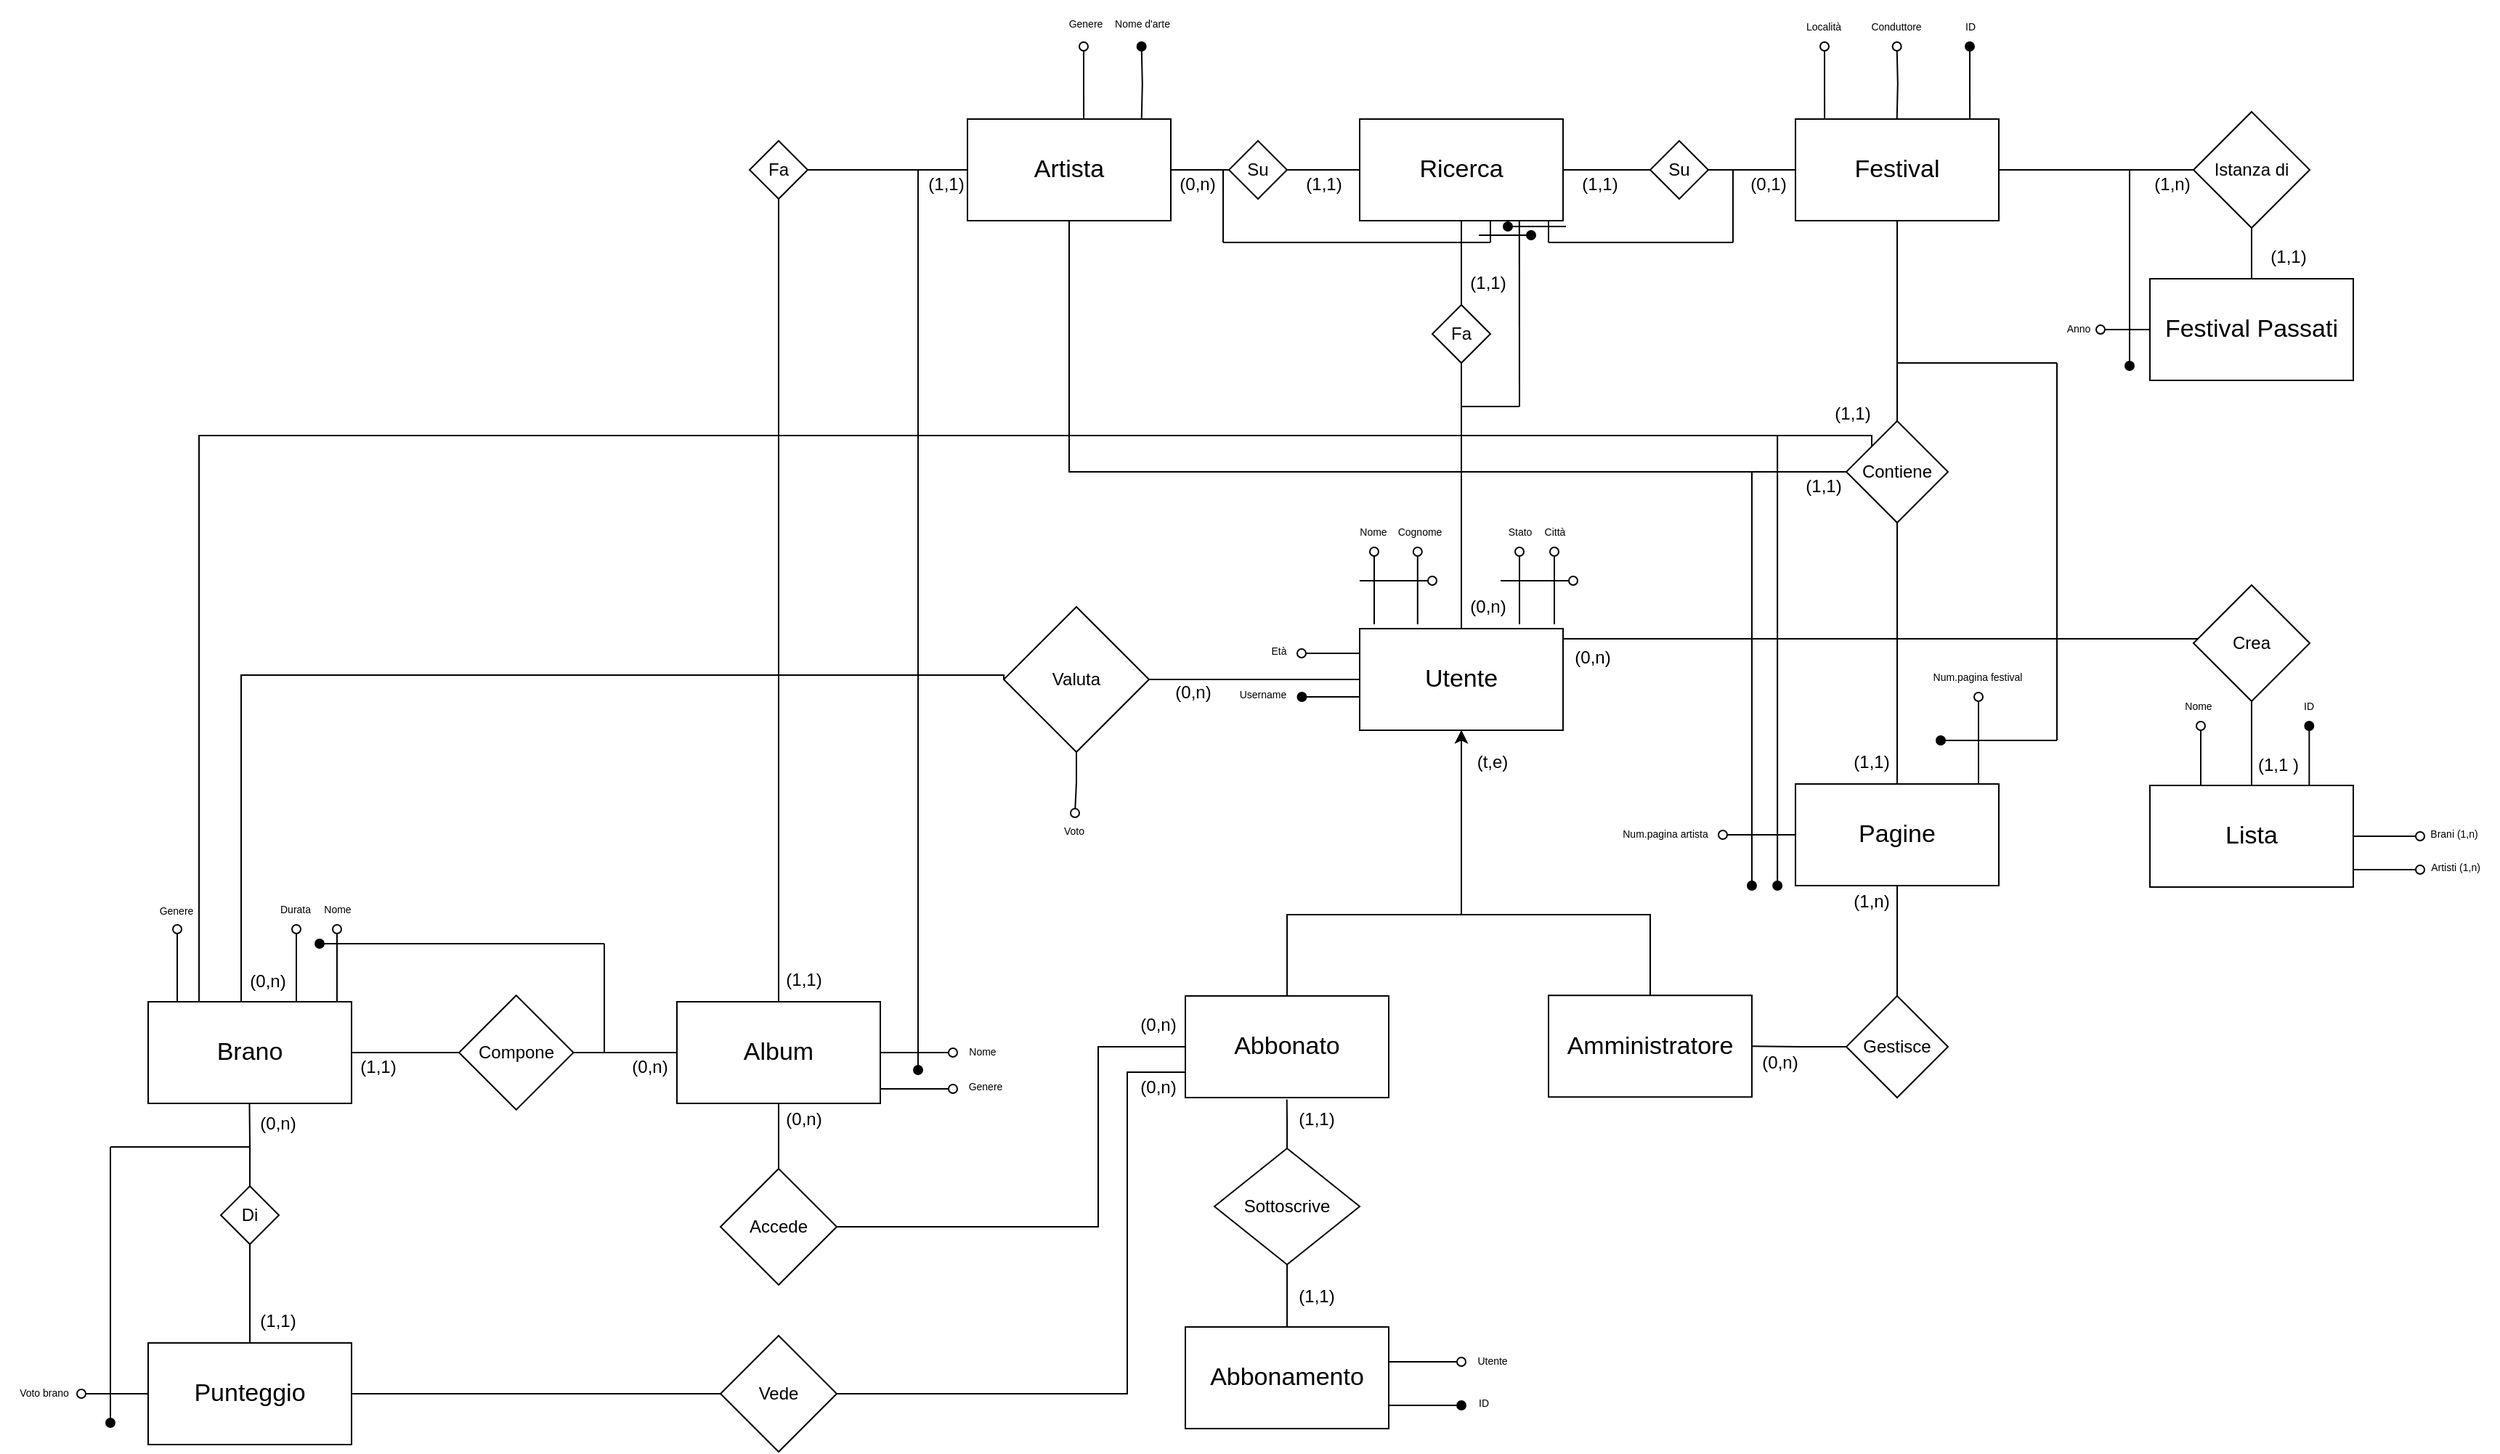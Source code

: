 <mxfile version="24.3.1" type="device">
  <diagram name="Page-0" id="Page-0">
    <mxGraphModel dx="7285" dy="1375" grid="1" gridSize="10" guides="1" tooltips="1" connect="1" arrows="1" fold="1" page="1" pageScale="1" pageWidth="2339" pageHeight="3300" math="0" shadow="0">
      <root>
        <mxCell id="0" />
        <mxCell id="1" parent="0" />
        <mxCell id="Y4brpUqyJMxe7sHr3JE1-9" style="edgeStyle=orthogonalEdgeStyle;rounded=0;orthogonalLoop=1;jettySize=auto;html=1;endArrow=oval;endFill=0;" parent="1" edge="1">
          <mxGeometry relative="1" as="geometry">
            <mxPoint x="-3370" y="1698" as="targetPoint" />
            <mxPoint x="-3420" y="1698.023" as="sourcePoint" />
          </mxGeometry>
        </mxCell>
        <mxCell id="Y4brpUqyJMxe7sHr3JE1-7" value="&lt;font style=&quot;font-size: 17px;&quot;&gt;Abbonamento&lt;/font&gt;" style="rounded=0;whiteSpace=wrap;html=1;" parent="1" vertex="1">
          <mxGeometry x="-3560" y="1674" width="140" height="70" as="geometry" />
        </mxCell>
        <mxCell id="Y4brpUqyJMxe7sHr3JE1-10" value="&lt;font style=&quot;font-size: 7px;&quot;&gt;Utente&lt;/font&gt;" style="text;html=1;align=center;verticalAlign=middle;resizable=0;points=[];autosize=1;strokeColor=none;fillColor=none;" parent="1" vertex="1">
          <mxGeometry x="-3369" y="1681" width="40" height="30" as="geometry" />
        </mxCell>
        <mxCell id="Y4brpUqyJMxe7sHr3JE1-11" style="edgeStyle=orthogonalEdgeStyle;rounded=0;orthogonalLoop=1;jettySize=auto;html=1;endArrow=oval;endFill=1;" parent="1" edge="1">
          <mxGeometry relative="1" as="geometry">
            <mxPoint x="-3370" y="1728" as="targetPoint" />
            <mxPoint x="-3420" y="1728.023" as="sourcePoint" />
          </mxGeometry>
        </mxCell>
        <mxCell id="Y4brpUqyJMxe7sHr3JE1-12" value="&lt;font style=&quot;font-size: 7px;&quot;&gt;ID&lt;/font&gt;" style="text;html=1;align=center;verticalAlign=middle;resizable=0;points=[];autosize=1;strokeColor=none;fillColor=none;" parent="1" vertex="1">
          <mxGeometry x="-3370" y="1710" width="30" height="30" as="geometry" />
        </mxCell>
        <mxCell id="Y4brpUqyJMxe7sHr3JE1-15" style="edgeStyle=orthogonalEdgeStyle;rounded=0;orthogonalLoop=1;jettySize=auto;html=1;entryX=0.5;entryY=0;entryDx=0;entryDy=0;endArrow=none;endFill=0;" parent="1" source="Y4brpUqyJMxe7sHr3JE1-14" target="Y4brpUqyJMxe7sHr3JE1-7" edge="1">
          <mxGeometry relative="1" as="geometry" />
        </mxCell>
        <mxCell id="Y4brpUqyJMxe7sHr3JE1-14" value="Sottoscrive" style="rhombus;whiteSpace=wrap;html=1;" parent="1" vertex="1">
          <mxGeometry x="-3540" y="1551" width="100" height="80" as="geometry" />
        </mxCell>
        <mxCell id="Y4brpUqyJMxe7sHr3JE1-16" value="(1,1)" style="text;html=1;align=center;verticalAlign=middle;resizable=0;points=[];autosize=1;strokeColor=none;fillColor=none;" parent="1" vertex="1">
          <mxGeometry x="-3495" y="1638" width="50" height="30" as="geometry" />
        </mxCell>
        <mxCell id="Y4brpUqyJMxe7sHr3JE1-170" style="edgeStyle=orthogonalEdgeStyle;rounded=0;orthogonalLoop=1;jettySize=auto;html=1;entryX=0.5;entryY=1;entryDx=0;entryDy=0;" parent="1" source="Y4brpUqyJMxe7sHr3JE1-18" target="Y4brpUqyJMxe7sHr3JE1-28" edge="1">
          <mxGeometry relative="1" as="geometry">
            <Array as="points">
              <mxPoint x="-3490" y="1390" />
              <mxPoint x="-3370" y="1390" />
            </Array>
            <mxPoint x="-3370" y="1370" as="targetPoint" />
          </mxGeometry>
        </mxCell>
        <mxCell id="Y4brpUqyJMxe7sHr3JE1-18" value="&lt;font style=&quot;font-size: 17px;&quot;&gt;Abbonato&lt;/font&gt;" style="rounded=0;whiteSpace=wrap;html=1;" parent="1" vertex="1">
          <mxGeometry x="-3560" y="1446" width="140" height="70" as="geometry" />
        </mxCell>
        <mxCell id="Y4brpUqyJMxe7sHr3JE1-19" value="(1,1)" style="text;html=1;align=center;verticalAlign=middle;resizable=0;points=[];autosize=1;strokeColor=none;fillColor=none;" parent="1" vertex="1">
          <mxGeometry x="-3495" y="1516" width="50" height="30" as="geometry" />
        </mxCell>
        <mxCell id="Y4brpUqyJMxe7sHr3JE1-26" style="edgeStyle=orthogonalEdgeStyle;rounded=0;orthogonalLoop=1;jettySize=auto;html=1;entryX=0.5;entryY=1;entryDx=0;entryDy=0;" parent="1" source="Y4brpUqyJMxe7sHr3JE1-20" target="Y4brpUqyJMxe7sHr3JE1-28" edge="1">
          <mxGeometry relative="1" as="geometry">
            <mxPoint x="-3370" y="1370" as="targetPoint" />
            <Array as="points">
              <mxPoint x="-3240" y="1390" />
              <mxPoint x="-3370" y="1390" />
            </Array>
          </mxGeometry>
        </mxCell>
        <mxCell id="Y4brpUqyJMxe7sHr3JE1-20" value="&lt;font style=&quot;font-size: 17px;&quot;&gt;Amministratore&lt;/font&gt;" style="rounded=0;whiteSpace=wrap;html=1;" parent="1" vertex="1">
          <mxGeometry x="-3310" y="1445.62" width="140" height="70" as="geometry" />
        </mxCell>
        <mxCell id="Y4brpUqyJMxe7sHr3JE1-27" value="(t,e)" style="text;html=1;align=center;verticalAlign=middle;resizable=0;points=[];autosize=1;strokeColor=none;fillColor=none;" parent="1" vertex="1">
          <mxGeometry x="-3369" y="1270" width="40" height="30" as="geometry" />
        </mxCell>
        <mxCell id="Y4brpUqyJMxe7sHr3JE1-58" style="edgeStyle=orthogonalEdgeStyle;rounded=0;orthogonalLoop=1;jettySize=auto;html=1;endArrow=oval;endFill=0;" parent="1" edge="1">
          <mxGeometry relative="1" as="geometry">
            <mxPoint x="-3430" y="1140" as="targetPoint" />
            <mxPoint x="-3430" y="1190" as="sourcePoint" />
          </mxGeometry>
        </mxCell>
        <mxCell id="Y4brpUqyJMxe7sHr3JE1-28" value="&lt;font style=&quot;font-size: 17px;&quot;&gt;Utente&lt;/font&gt;" style="rounded=0;whiteSpace=wrap;html=1;" parent="1" vertex="1">
          <mxGeometry x="-3440" y="1193" width="140" height="70" as="geometry" />
        </mxCell>
        <mxCell id="Y4brpUqyJMxe7sHr3JE1-31" style="edgeStyle=orthogonalEdgeStyle;rounded=0;orthogonalLoop=1;jettySize=auto;html=1;entryX=0.097;entryY=0.04;entryDx=0;entryDy=0;entryPerimeter=0;endArrow=none;endFill=0;" parent="1" source="Y4brpUqyJMxe7sHr3JE1-14" target="Y4brpUqyJMxe7sHr3JE1-19" edge="1">
          <mxGeometry relative="1" as="geometry" />
        </mxCell>
        <mxCell id="Y4brpUqyJMxe7sHr3JE1-171" style="edgeStyle=orthogonalEdgeStyle;rounded=0;orthogonalLoop=1;jettySize=auto;html=1;entryX=0;entryY=0.5;entryDx=0;entryDy=0;endArrow=none;endFill=0;" parent="1" source="Y4brpUqyJMxe7sHr3JE1-33" target="Y4brpUqyJMxe7sHr3JE1-18" edge="1">
          <mxGeometry relative="1" as="geometry">
            <Array as="points">
              <mxPoint x="-3620" y="1605" />
              <mxPoint x="-3620" y="1481" />
            </Array>
          </mxGeometry>
        </mxCell>
        <mxCell id="Y4brpUqyJMxe7sHr3JE1-33" value="Accede" style="rhombus;whiteSpace=wrap;html=1;" parent="1" vertex="1">
          <mxGeometry x="-3880" y="1565" width="80" height="80" as="geometry" />
        </mxCell>
        <mxCell id="Y4brpUqyJMxe7sHr3JE1-162" style="edgeStyle=orthogonalEdgeStyle;rounded=0;orthogonalLoop=1;jettySize=auto;html=1;entryX=1;entryY=0.5;entryDx=0;entryDy=0;endArrow=none;endFill=0;" parent="1" source="Y4brpUqyJMxe7sHr3JE1-34" target="Y4brpUqyJMxe7sHr3JE1-161" edge="1">
          <mxGeometry relative="1" as="geometry" />
        </mxCell>
        <mxCell id="Y4brpUqyJMxe7sHr3JE1-172" style="edgeStyle=orthogonalEdgeStyle;rounded=0;orthogonalLoop=1;jettySize=auto;html=1;entryX=0;entryY=0.75;entryDx=0;entryDy=0;endArrow=none;endFill=0;" parent="1" source="Y4brpUqyJMxe7sHr3JE1-34" target="Y4brpUqyJMxe7sHr3JE1-18" edge="1">
          <mxGeometry relative="1" as="geometry">
            <Array as="points">
              <mxPoint x="-3600" y="1720" />
              <mxPoint x="-3600" y="1499" />
            </Array>
          </mxGeometry>
        </mxCell>
        <mxCell id="Y4brpUqyJMxe7sHr3JE1-34" value="Vede" style="rhombus;whiteSpace=wrap;html=1;" parent="1" vertex="1">
          <mxGeometry x="-3880" y="1680" width="80" height="80" as="geometry" />
        </mxCell>
        <mxCell id="Y4brpUqyJMxe7sHr3JE1-40" style="edgeStyle=orthogonalEdgeStyle;rounded=0;orthogonalLoop=1;jettySize=auto;html=1;entryX=0.5;entryY=0;entryDx=0;entryDy=0;endArrow=none;endFill=0;" parent="1" source="Y4brpUqyJMxe7sHr3JE1-39" target="Y4brpUqyJMxe7sHr3JE1-33" edge="1">
          <mxGeometry relative="1" as="geometry" />
        </mxCell>
        <mxCell id="Y4brpUqyJMxe7sHr3JE1-105" style="edgeStyle=orthogonalEdgeStyle;rounded=0;orthogonalLoop=1;jettySize=auto;html=1;entryX=0.5;entryY=1;entryDx=0;entryDy=0;endArrow=none;endFill=0;" parent="1" source="Y4brpUqyJMxe7sHr3JE1-39" target="Y4brpUqyJMxe7sHr3JE1-103" edge="1">
          <mxGeometry relative="1" as="geometry">
            <mxPoint x="-3840" y="1050" as="targetPoint" />
          </mxGeometry>
        </mxCell>
        <mxCell id="Y4brpUqyJMxe7sHr3JE1-107" style="edgeStyle=orthogonalEdgeStyle;rounded=0;orthogonalLoop=1;jettySize=auto;html=1;endArrow=oval;endFill=0;" parent="1" source="Y4brpUqyJMxe7sHr3JE1-39" edge="1">
          <mxGeometry relative="1" as="geometry">
            <mxPoint x="-3720" y="1485" as="targetPoint" />
          </mxGeometry>
        </mxCell>
        <mxCell id="Y4brpUqyJMxe7sHr3JE1-39" value="&lt;font style=&quot;font-size: 17px;&quot;&gt;Album&lt;/font&gt;" style="rounded=0;whiteSpace=wrap;html=1;" parent="1" vertex="1">
          <mxGeometry x="-3910" y="1450" width="140" height="70" as="geometry" />
        </mxCell>
        <mxCell id="Y4brpUqyJMxe7sHr3JE1-41" value="(0,n)" style="text;html=1;align=center;verticalAlign=middle;resizable=0;points=[];autosize=1;strokeColor=none;fillColor=none;" parent="1" vertex="1">
          <mxGeometry x="-3848" y="1516" width="50" height="30" as="geometry" />
        </mxCell>
        <mxCell id="Y4brpUqyJMxe7sHr3JE1-46" style="edgeStyle=orthogonalEdgeStyle;rounded=0;orthogonalLoop=1;jettySize=auto;html=1;endArrow=none;endFill=0;" parent="1" source="Y4brpUqyJMxe7sHr3JE1-42" target="Y4brpUqyJMxe7sHr3JE1-45" edge="1">
          <mxGeometry relative="1" as="geometry" />
        </mxCell>
        <mxCell id="Y4brpUqyJMxe7sHr3JE1-50" style="edgeStyle=orthogonalEdgeStyle;rounded=0;orthogonalLoop=1;jettySize=auto;html=1;endArrow=oval;endFill=0;" parent="1" edge="1">
          <mxGeometry relative="1" as="geometry">
            <mxPoint x="-4254" y="1400" as="targetPoint" />
            <mxPoint x="-4254" y="1450" as="sourcePoint" />
          </mxGeometry>
        </mxCell>
        <mxCell id="Y4brpUqyJMxe7sHr3JE1-113" style="edgeStyle=orthogonalEdgeStyle;rounded=0;orthogonalLoop=1;jettySize=auto;html=1;entryX=0;entryY=0.5;entryDx=0;entryDy=0;endArrow=none;endFill=0;" parent="1" source="Y4brpUqyJMxe7sHr3JE1-42" target="Y4brpUqyJMxe7sHr3JE1-110" edge="1">
          <mxGeometry relative="1" as="geometry">
            <Array as="points">
              <mxPoint x="-4210" y="1225" />
            </Array>
          </mxGeometry>
        </mxCell>
        <mxCell id="Y4brpUqyJMxe7sHr3JE1-155" style="edgeStyle=orthogonalEdgeStyle;rounded=0;orthogonalLoop=1;jettySize=auto;html=1;exitX=0.25;exitY=0;exitDx=0;exitDy=0;entryX=0;entryY=0;entryDx=0;entryDy=0;endArrow=none;endFill=0;" parent="1" source="Y4brpUqyJMxe7sHr3JE1-42" target="Y4brpUqyJMxe7sHr3JE1-151" edge="1">
          <mxGeometry relative="1" as="geometry">
            <Array as="points">
              <mxPoint x="-4239" y="1060" />
              <mxPoint x="-3087" y="1060" />
            </Array>
          </mxGeometry>
        </mxCell>
        <mxCell id="Y4brpUqyJMxe7sHr3JE1-42" value="&lt;font style=&quot;font-size: 17px;&quot;&gt;Brano&lt;/font&gt;" style="rounded=0;whiteSpace=wrap;html=1;" parent="1" vertex="1">
          <mxGeometry x="-4274" y="1450" width="140" height="70" as="geometry" />
        </mxCell>
        <mxCell id="Y4brpUqyJMxe7sHr3JE1-106" style="edgeStyle=orthogonalEdgeStyle;rounded=0;orthogonalLoop=1;jettySize=auto;html=1;entryX=0;entryY=0.5;entryDx=0;entryDy=0;endArrow=none;endFill=0;" parent="1" source="Y4brpUqyJMxe7sHr3JE1-45" target="Y4brpUqyJMxe7sHr3JE1-39" edge="1">
          <mxGeometry relative="1" as="geometry" />
        </mxCell>
        <mxCell id="Y4brpUqyJMxe7sHr3JE1-45" value="Compone" style="rhombus;whiteSpace=wrap;html=1;" parent="1" vertex="1">
          <mxGeometry x="-4060" y="1445.62" width="78.75" height="78.75" as="geometry" />
        </mxCell>
        <mxCell id="Y4brpUqyJMxe7sHr3JE1-48" value="(0,n)" style="text;html=1;align=center;verticalAlign=middle;resizable=0;points=[];autosize=1;strokeColor=none;fillColor=none;" parent="1" vertex="1">
          <mxGeometry x="-3954" y="1480" width="50" height="30" as="geometry" />
        </mxCell>
        <mxCell id="Y4brpUqyJMxe7sHr3JE1-49" value="(1,1)" style="text;html=1;align=center;verticalAlign=middle;resizable=0;points=[];autosize=1;strokeColor=none;fillColor=none;" parent="1" vertex="1">
          <mxGeometry x="-4141" y="1480" width="50" height="30" as="geometry" />
        </mxCell>
        <mxCell id="Y4brpUqyJMxe7sHr3JE1-51" value="&lt;font style=&quot;font-size: 7px;&quot;&gt;Genere&lt;/font&gt;" style="text;html=1;align=center;verticalAlign=middle;resizable=0;points=[];autosize=1;strokeColor=none;fillColor=none;" parent="1" vertex="1">
          <mxGeometry x="-4280" y="1371" width="50" height="30" as="geometry" />
        </mxCell>
        <mxCell id="Y4brpUqyJMxe7sHr3JE1-52" style="edgeStyle=orthogonalEdgeStyle;rounded=0;orthogonalLoop=1;jettySize=auto;html=1;endArrow=oval;endFill=0;" parent="1" edge="1">
          <mxGeometry relative="1" as="geometry">
            <mxPoint x="-4144" y="1400" as="targetPoint" />
            <mxPoint x="-4144" y="1450" as="sourcePoint" />
          </mxGeometry>
        </mxCell>
        <mxCell id="Y4brpUqyJMxe7sHr3JE1-53" style="edgeStyle=orthogonalEdgeStyle;rounded=0;orthogonalLoop=1;jettySize=auto;html=1;endArrow=oval;endFill=0;" parent="1" edge="1">
          <mxGeometry relative="1" as="geometry">
            <mxPoint x="-4172" y="1400" as="targetPoint" />
            <mxPoint x="-4172" y="1450" as="sourcePoint" />
          </mxGeometry>
        </mxCell>
        <mxCell id="Y4brpUqyJMxe7sHr3JE1-54" value="&lt;font style=&quot;font-size: 7px;&quot;&gt;Durata&lt;/font&gt;" style="text;html=1;align=center;verticalAlign=middle;resizable=0;points=[];autosize=1;strokeColor=none;fillColor=none;" parent="1" vertex="1">
          <mxGeometry x="-4193" y="1370" width="40" height="30" as="geometry" />
        </mxCell>
        <mxCell id="Y4brpUqyJMxe7sHr3JE1-55" value="&lt;font style=&quot;font-size: 7px;&quot;&gt;Nome&lt;/font&gt;" style="text;html=1;align=center;verticalAlign=middle;resizable=0;points=[];autosize=1;strokeColor=none;fillColor=none;" parent="1" vertex="1">
          <mxGeometry x="-4164" y="1370" width="40" height="30" as="geometry" />
        </mxCell>
        <mxCell id="Y4brpUqyJMxe7sHr3JE1-73" style="edgeStyle=orthogonalEdgeStyle;rounded=0;orthogonalLoop=1;jettySize=auto;html=1;entryX=0.5;entryY=0;entryDx=0;entryDy=0;endArrow=none;endFill=0;" parent="1" source="Y4brpUqyJMxe7sHr3JE1-57" target="Y4brpUqyJMxe7sHr3JE1-28" edge="1">
          <mxGeometry relative="1" as="geometry" />
        </mxCell>
        <mxCell id="Y4brpUqyJMxe7sHr3JE1-57" value="Fa" style="rhombus;whiteSpace=wrap;html=1;" parent="1" vertex="1">
          <mxGeometry x="-3390" y="970" width="40" height="40" as="geometry" />
        </mxCell>
        <mxCell id="Y4brpUqyJMxe7sHr3JE1-59" value="&lt;font style=&quot;font-size: 7px;&quot;&gt;Nome&lt;/font&gt;" style="text;html=1;align=center;verticalAlign=middle;resizable=0;points=[];autosize=1;strokeColor=none;fillColor=none;" parent="1" vertex="1">
          <mxGeometry x="-3451" y="1110" width="40" height="30" as="geometry" />
        </mxCell>
        <mxCell id="Y4brpUqyJMxe7sHr3JE1-60" style="edgeStyle=orthogonalEdgeStyle;rounded=0;orthogonalLoop=1;jettySize=auto;html=1;endArrow=oval;endFill=0;" parent="1" edge="1">
          <mxGeometry relative="1" as="geometry">
            <mxPoint x="-3400.11" y="1140" as="targetPoint" />
            <mxPoint x="-3400.11" y="1190" as="sourcePoint" />
          </mxGeometry>
        </mxCell>
        <mxCell id="Y4brpUqyJMxe7sHr3JE1-61" value="&lt;font style=&quot;font-size: 7px;&quot;&gt;Cognome&lt;/font&gt;" style="text;html=1;align=center;verticalAlign=middle;resizable=0;points=[];autosize=1;strokeColor=none;fillColor=none;" parent="1" vertex="1">
          <mxGeometry x="-3424" y="1110" width="50" height="30" as="geometry" />
        </mxCell>
        <mxCell id="Y4brpUqyJMxe7sHr3JE1-62" style="edgeStyle=orthogonalEdgeStyle;rounded=0;orthogonalLoop=1;jettySize=auto;html=1;endArrow=oval;endFill=0;" parent="1" edge="1">
          <mxGeometry relative="1" as="geometry">
            <mxPoint x="-3390" y="1160" as="targetPoint" />
            <mxPoint x="-3440" y="1160" as="sourcePoint" />
          </mxGeometry>
        </mxCell>
        <mxCell id="Y4brpUqyJMxe7sHr3JE1-63" style="edgeStyle=orthogonalEdgeStyle;rounded=0;orthogonalLoop=1;jettySize=auto;html=1;endArrow=oval;endFill=0;" parent="1" edge="1">
          <mxGeometry relative="1" as="geometry">
            <mxPoint x="-3330" y="1140" as="targetPoint" />
            <mxPoint x="-3330" y="1190" as="sourcePoint" />
          </mxGeometry>
        </mxCell>
        <mxCell id="Y4brpUqyJMxe7sHr3JE1-64" value="&lt;font style=&quot;font-size: 7px;&quot;&gt;Stato&lt;/font&gt;" style="text;html=1;align=center;verticalAlign=middle;resizable=0;points=[];autosize=1;strokeColor=none;fillColor=none;" parent="1" vertex="1">
          <mxGeometry x="-3350" y="1110" width="40" height="30" as="geometry" />
        </mxCell>
        <mxCell id="Y4brpUqyJMxe7sHr3JE1-65" style="edgeStyle=orthogonalEdgeStyle;rounded=0;orthogonalLoop=1;jettySize=auto;html=1;endArrow=oval;endFill=0;" parent="1" edge="1">
          <mxGeometry relative="1" as="geometry">
            <mxPoint x="-3306" y="1140" as="targetPoint" />
            <mxPoint x="-3306" y="1190" as="sourcePoint" />
          </mxGeometry>
        </mxCell>
        <mxCell id="Y4brpUqyJMxe7sHr3JE1-66" value="&lt;font style=&quot;font-size: 7px;&quot;&gt;Città&lt;/font&gt;" style="text;html=1;align=center;verticalAlign=middle;resizable=0;points=[];autosize=1;strokeColor=none;fillColor=none;" parent="1" vertex="1">
          <mxGeometry x="-3326" y="1110" width="40" height="30" as="geometry" />
        </mxCell>
        <mxCell id="Y4brpUqyJMxe7sHr3JE1-67" style="edgeStyle=orthogonalEdgeStyle;rounded=0;orthogonalLoop=1;jettySize=auto;html=1;endArrow=oval;endFill=0;" parent="1" edge="1">
          <mxGeometry relative="1" as="geometry">
            <mxPoint x="-3480" y="1210" as="targetPoint" />
            <mxPoint x="-3440.23" y="1210" as="sourcePoint" />
          </mxGeometry>
        </mxCell>
        <mxCell id="Y4brpUqyJMxe7sHr3JE1-68" value="&lt;font style=&quot;font-size: 7px;&quot;&gt;Età&lt;/font&gt;" style="text;html=1;align=center;verticalAlign=middle;resizable=0;points=[];autosize=1;strokeColor=none;fillColor=none;" parent="1" vertex="1">
          <mxGeometry x="-3511" y="1192" width="30" height="30" as="geometry" />
        </mxCell>
        <mxCell id="Y4brpUqyJMxe7sHr3JE1-69" style="edgeStyle=orthogonalEdgeStyle;rounded=0;orthogonalLoop=1;jettySize=auto;html=1;endArrow=oval;endFill=0;" parent="1" edge="1">
          <mxGeometry relative="1" as="geometry">
            <mxPoint x="-3293" y="1160" as="targetPoint" />
            <mxPoint x="-3343" y="1160" as="sourcePoint" />
          </mxGeometry>
        </mxCell>
        <mxCell id="Y4brpUqyJMxe7sHr3JE1-70" style="edgeStyle=orthogonalEdgeStyle;rounded=0;orthogonalLoop=1;jettySize=auto;html=1;endArrow=oval;endFill=1;" parent="1" edge="1">
          <mxGeometry relative="1" as="geometry">
            <mxPoint x="-3479.77" y="1240" as="targetPoint" />
            <mxPoint x="-3440" y="1240" as="sourcePoint" />
          </mxGeometry>
        </mxCell>
        <mxCell id="Y4brpUqyJMxe7sHr3JE1-71" value="&lt;font style=&quot;font-size: 7px;&quot;&gt;Username&lt;/font&gt;" style="text;html=1;align=center;verticalAlign=middle;resizable=0;points=[];autosize=1;strokeColor=none;fillColor=none;" parent="1" vertex="1">
          <mxGeometry x="-3537" y="1222" width="60" height="30" as="geometry" />
        </mxCell>
        <mxCell id="Y4brpUqyJMxe7sHr3JE1-74" value="(0,n)" style="text;html=1;align=center;verticalAlign=middle;resizable=0;points=[];autosize=1;strokeColor=none;fillColor=none;" parent="1" vertex="1">
          <mxGeometry x="-3377" y="1163" width="50" height="30" as="geometry" />
        </mxCell>
        <mxCell id="Y4brpUqyJMxe7sHr3JE1-79" style="edgeStyle=orthogonalEdgeStyle;rounded=0;orthogonalLoop=1;jettySize=auto;html=1;endArrow=none;endFill=0;entryX=0.5;entryY=0;entryDx=0;entryDy=0;" parent="1" source="Y4brpUqyJMxe7sHr3JE1-76" target="Y4brpUqyJMxe7sHr3JE1-57" edge="1">
          <mxGeometry relative="1" as="geometry">
            <mxPoint x="-3370" y="942" as="targetPoint" />
          </mxGeometry>
        </mxCell>
        <mxCell id="Y4brpUqyJMxe7sHr3JE1-81" style="edgeStyle=orthogonalEdgeStyle;rounded=0;orthogonalLoop=1;jettySize=auto;html=1;entryX=1;entryY=0.5;entryDx=0;entryDy=0;endArrow=none;endFill=0;" parent="1" source="Y4brpUqyJMxe7sHr3JE1-76" target="Y4brpUqyJMxe7sHr3JE1-80" edge="1">
          <mxGeometry relative="1" as="geometry" />
        </mxCell>
        <mxCell id="Y4brpUqyJMxe7sHr3JE1-85" style="edgeStyle=orthogonalEdgeStyle;rounded=0;orthogonalLoop=1;jettySize=auto;html=1;entryX=0;entryY=0.5;entryDx=0;entryDy=0;endArrow=none;endFill=0;" parent="1" source="Y4brpUqyJMxe7sHr3JE1-76" target="Y4brpUqyJMxe7sHr3JE1-82" edge="1">
          <mxGeometry relative="1" as="geometry" />
        </mxCell>
        <mxCell id="Y4brpUqyJMxe7sHr3JE1-219" style="edgeStyle=orthogonalEdgeStyle;rounded=0;orthogonalLoop=1;jettySize=auto;html=1;exitX=0.75;exitY=1;exitDx=0;exitDy=0;endArrow=none;endFill=0;" parent="1" edge="1">
          <mxGeometry relative="1" as="geometry">
            <mxPoint x="-3350" y="927" as="targetPoint" />
            <mxPoint x="-3335" y="909" as="sourcePoint" />
          </mxGeometry>
        </mxCell>
        <mxCell id="Y4brpUqyJMxe7sHr3JE1-228" style="edgeStyle=orthogonalEdgeStyle;rounded=0;orthogonalLoop=1;jettySize=auto;html=1;exitX=1;exitY=1;exitDx=0;exitDy=0;endArrow=none;endFill=0;" parent="1" edge="1">
          <mxGeometry relative="1" as="geometry">
            <mxPoint x="-3310" y="927" as="targetPoint" />
            <mxPoint x="-3300" y="909" as="sourcePoint" />
          </mxGeometry>
        </mxCell>
        <mxCell id="Y4brpUqyJMxe7sHr3JE1-76" value="&lt;font style=&quot;font-size: 17px;&quot;&gt;Ricerca&lt;/font&gt;" style="rounded=0;whiteSpace=wrap;html=1;" parent="1" vertex="1">
          <mxGeometry x="-3440" y="842" width="140" height="70" as="geometry" />
        </mxCell>
        <mxCell id="Y4brpUqyJMxe7sHr3JE1-78" value="(1,1)" style="text;html=1;align=center;verticalAlign=middle;resizable=0;points=[];autosize=1;strokeColor=none;fillColor=none;" parent="1" vertex="1">
          <mxGeometry x="-3377" y="940" width="50" height="30" as="geometry" />
        </mxCell>
        <mxCell id="Y4brpUqyJMxe7sHr3JE1-80" value="Su" style="rhombus;whiteSpace=wrap;html=1;" parent="1" vertex="1">
          <mxGeometry x="-3530" y="857" width="40" height="40" as="geometry" />
        </mxCell>
        <mxCell id="Y4brpUqyJMxe7sHr3JE1-92" style="edgeStyle=orthogonalEdgeStyle;rounded=0;orthogonalLoop=1;jettySize=auto;html=1;entryX=0;entryY=0.5;entryDx=0;entryDy=0;endArrow=none;endFill=0;" parent="1" source="Y4brpUqyJMxe7sHr3JE1-82" target="Y4brpUqyJMxe7sHr3JE1-91" edge="1">
          <mxGeometry relative="1" as="geometry" />
        </mxCell>
        <mxCell id="Y4brpUqyJMxe7sHr3JE1-82" value="Su" style="rhombus;whiteSpace=wrap;html=1;" parent="1" vertex="1">
          <mxGeometry x="-3240" y="857" width="40" height="40" as="geometry" />
        </mxCell>
        <mxCell id="Y4brpUqyJMxe7sHr3JE1-86" value="(1,1)" style="text;html=1;align=center;verticalAlign=middle;resizable=0;points=[];autosize=1;strokeColor=none;fillColor=none;" parent="1" vertex="1">
          <mxGeometry x="-3490" y="872" width="50" height="30" as="geometry" />
        </mxCell>
        <mxCell id="Y4brpUqyJMxe7sHr3JE1-87" value="(1,1)" style="text;html=1;align=center;verticalAlign=middle;resizable=0;points=[];autosize=1;strokeColor=none;fillColor=none;" parent="1" vertex="1">
          <mxGeometry x="-3300" y="872" width="50" height="30" as="geometry" />
        </mxCell>
        <mxCell id="Y4brpUqyJMxe7sHr3JE1-90" style="edgeStyle=orthogonalEdgeStyle;rounded=0;orthogonalLoop=1;jettySize=auto;html=1;entryX=0;entryY=0.5;entryDx=0;entryDy=0;endArrow=none;endFill=0;" parent="1" source="Y4brpUqyJMxe7sHr3JE1-88" target="Y4brpUqyJMxe7sHr3JE1-80" edge="1">
          <mxGeometry relative="1" as="geometry" />
        </mxCell>
        <mxCell id="Y4brpUqyJMxe7sHr3JE1-104" style="edgeStyle=orthogonalEdgeStyle;rounded=0;orthogonalLoop=1;jettySize=auto;html=1;entryX=1;entryY=0.5;entryDx=0;entryDy=0;endArrow=none;endFill=0;" parent="1" source="Y4brpUqyJMxe7sHr3JE1-88" target="Y4brpUqyJMxe7sHr3JE1-103" edge="1">
          <mxGeometry relative="1" as="geometry" />
        </mxCell>
        <mxCell id="Y4brpUqyJMxe7sHr3JE1-154" style="edgeStyle=orthogonalEdgeStyle;rounded=0;orthogonalLoop=1;jettySize=auto;html=1;entryX=0;entryY=0.5;entryDx=0;entryDy=0;endArrow=none;endFill=0;" parent="1" source="Y4brpUqyJMxe7sHr3JE1-88" target="Y4brpUqyJMxe7sHr3JE1-151" edge="1">
          <mxGeometry relative="1" as="geometry">
            <Array as="points">
              <mxPoint x="-3640" y="1085" />
            </Array>
          </mxGeometry>
        </mxCell>
        <mxCell id="Y4brpUqyJMxe7sHr3JE1-88" value="&lt;font style=&quot;font-size: 17px;&quot;&gt;Artista&lt;/font&gt;" style="rounded=0;whiteSpace=wrap;html=1;" parent="1" vertex="1">
          <mxGeometry x="-3710" y="842" width="140" height="70" as="geometry" />
        </mxCell>
        <mxCell id="Y4brpUqyJMxe7sHr3JE1-91" value="&lt;font style=&quot;font-size: 17px;&quot;&gt;Festival&lt;/font&gt;" style="rounded=0;whiteSpace=wrap;html=1;" parent="1" vertex="1">
          <mxGeometry x="-3140" y="842" width="140" height="70" as="geometry" />
        </mxCell>
        <mxCell id="Y4brpUqyJMxe7sHr3JE1-99" style="edgeStyle=orthogonalEdgeStyle;rounded=0;orthogonalLoop=1;jettySize=auto;html=1;endArrow=oval;endFill=0;" parent="1" edge="1">
          <mxGeometry relative="1" as="geometry">
            <mxPoint x="-3630" y="792" as="targetPoint" />
            <mxPoint x="-3629.971" y="842" as="sourcePoint" />
          </mxGeometry>
        </mxCell>
        <mxCell id="Y4brpUqyJMxe7sHr3JE1-100" value="&lt;font style=&quot;font-size: 7px;&quot;&gt;Genere&lt;/font&gt;" style="text;html=1;align=center;verticalAlign=middle;resizable=0;points=[];autosize=1;strokeColor=none;fillColor=none;" parent="1" vertex="1">
          <mxGeometry x="-3654" y="760" width="50" height="30" as="geometry" />
        </mxCell>
        <mxCell id="Y4brpUqyJMxe7sHr3JE1-101" style="edgeStyle=orthogonalEdgeStyle;rounded=0;orthogonalLoop=1;jettySize=auto;html=1;endArrow=oval;endFill=1;" parent="1" edge="1">
          <mxGeometry relative="1" as="geometry">
            <mxPoint x="-3590.17" y="792" as="targetPoint" />
            <mxPoint x="-3590.141" y="842" as="sourcePoint" />
          </mxGeometry>
        </mxCell>
        <mxCell id="Y4brpUqyJMxe7sHr3JE1-102" value="&lt;font style=&quot;font-size: 7px;&quot;&gt;Nome d&#39;arte&lt;/font&gt;" style="text;html=1;align=center;verticalAlign=middle;resizable=0;points=[];autosize=1;strokeColor=none;fillColor=none;" parent="1" vertex="1">
          <mxGeometry x="-3620" y="760" width="60" height="30" as="geometry" />
        </mxCell>
        <mxCell id="Y4brpUqyJMxe7sHr3JE1-103" value="Fa" style="rhombus;whiteSpace=wrap;html=1;" parent="1" vertex="1">
          <mxGeometry x="-3860" y="857" width="40" height="40" as="geometry" />
        </mxCell>
        <mxCell id="Y4brpUqyJMxe7sHr3JE1-108" value="&lt;font style=&quot;font-size: 7px;&quot;&gt;Nome&lt;/font&gt;" style="text;html=1;align=center;verticalAlign=middle;resizable=0;points=[];autosize=1;strokeColor=none;fillColor=none;" parent="1" vertex="1">
          <mxGeometry x="-3720" y="1468" width="40" height="30" as="geometry" />
        </mxCell>
        <mxCell id="Y4brpUqyJMxe7sHr3JE1-109" value="" style="endArrow=oval;html=1;rounded=0;endFill=1;" parent="1" edge="1">
          <mxGeometry width="50" height="50" relative="1" as="geometry">
            <mxPoint x="-3744" y="877" as="sourcePoint" />
            <mxPoint x="-3744" y="1497" as="targetPoint" />
          </mxGeometry>
        </mxCell>
        <mxCell id="Y4brpUqyJMxe7sHr3JE1-111" style="edgeStyle=orthogonalEdgeStyle;rounded=0;orthogonalLoop=1;jettySize=auto;html=1;entryX=0;entryY=0.5;entryDx=0;entryDy=0;endArrow=none;endFill=0;" parent="1" source="Y4brpUqyJMxe7sHr3JE1-110" target="Y4brpUqyJMxe7sHr3JE1-28" edge="1">
          <mxGeometry relative="1" as="geometry" />
        </mxCell>
        <mxCell id="Y4brpUqyJMxe7sHr3JE1-118" style="edgeStyle=orthogonalEdgeStyle;rounded=0;orthogonalLoop=1;jettySize=auto;html=1;endArrow=oval;endFill=0;" parent="1" source="Y4brpUqyJMxe7sHr3JE1-110" edge="1">
          <mxGeometry relative="1" as="geometry">
            <mxPoint x="-3636" y="1320" as="targetPoint" />
          </mxGeometry>
        </mxCell>
        <mxCell id="Y4brpUqyJMxe7sHr3JE1-110" value="Valuta" style="rhombus;whiteSpace=wrap;html=1;" parent="1" vertex="1">
          <mxGeometry x="-3685" y="1178" width="100" height="100" as="geometry" />
        </mxCell>
        <mxCell id="Y4brpUqyJMxe7sHr3JE1-114" value="(0,n)" style="text;html=1;align=center;verticalAlign=middle;resizable=0;points=[];autosize=1;strokeColor=none;fillColor=none;" parent="1" vertex="1">
          <mxGeometry x="-3580" y="1222" width="50" height="30" as="geometry" />
        </mxCell>
        <mxCell id="Y4brpUqyJMxe7sHr3JE1-115" value="(0,n)" style="text;html=1;align=center;verticalAlign=middle;resizable=0;points=[];autosize=1;strokeColor=none;fillColor=none;" parent="1" vertex="1">
          <mxGeometry x="-4217" y="1421" width="50" height="30" as="geometry" />
        </mxCell>
        <mxCell id="Y4brpUqyJMxe7sHr3JE1-119" value="&lt;font style=&quot;font-size: 7px;&quot;&gt;Voto&lt;/font&gt;" style="text;html=1;align=center;verticalAlign=middle;resizable=0;points=[];autosize=1;strokeColor=none;fillColor=none;" parent="1" vertex="1">
          <mxGeometry x="-3657" y="1316" width="40" height="30" as="geometry" />
        </mxCell>
        <mxCell id="Y4brpUqyJMxe7sHr3JE1-120" style="edgeStyle=orthogonalEdgeStyle;rounded=0;orthogonalLoop=1;jettySize=auto;html=1;endArrow=oval;endFill=0;" parent="1" edge="1">
          <mxGeometry relative="1" as="geometry">
            <mxPoint x="-3120" y="792" as="targetPoint" />
            <mxPoint x="-3119.971" y="842" as="sourcePoint" />
          </mxGeometry>
        </mxCell>
        <mxCell id="Y4brpUqyJMxe7sHr3JE1-121" value="&lt;font style=&quot;font-size: 7px;&quot;&gt;Località&lt;/font&gt;" style="text;html=1;align=center;verticalAlign=middle;resizable=0;points=[];autosize=1;strokeColor=none;fillColor=none;" parent="1" vertex="1">
          <mxGeometry x="-3146" y="762" width="50" height="30" as="geometry" />
        </mxCell>
        <mxCell id="Y4brpUqyJMxe7sHr3JE1-122" style="edgeStyle=orthogonalEdgeStyle;rounded=0;orthogonalLoop=1;jettySize=auto;html=1;endArrow=oval;endFill=0;" parent="1" edge="1">
          <mxGeometry relative="1" as="geometry">
            <mxPoint x="-3070.17" y="792" as="targetPoint" />
            <mxPoint x="-3070.141" y="842" as="sourcePoint" />
          </mxGeometry>
        </mxCell>
        <mxCell id="Y4brpUqyJMxe7sHr3JE1-123" value="&lt;font style=&quot;font-size: 7px;&quot;&gt;Conduttore&lt;/font&gt;" style="text;html=1;align=center;verticalAlign=middle;resizable=0;points=[];autosize=1;strokeColor=none;fillColor=none;" parent="1" vertex="1">
          <mxGeometry x="-3101" y="762" width="60" height="30" as="geometry" />
        </mxCell>
        <mxCell id="Y4brpUqyJMxe7sHr3JE1-124" value="(0,1)" style="text;html=1;align=center;verticalAlign=middle;resizable=0;points=[];autosize=1;strokeColor=none;fillColor=none;" parent="1" vertex="1">
          <mxGeometry x="-3184" y="872" width="50" height="30" as="geometry" />
        </mxCell>
        <mxCell id="Y4brpUqyJMxe7sHr3JE1-125" value="(0,n)" style="text;html=1;align=center;verticalAlign=middle;resizable=0;points=[];autosize=1;strokeColor=none;fillColor=none;" parent="1" vertex="1">
          <mxGeometry x="-3577" y="872" width="50" height="30" as="geometry" />
        </mxCell>
        <mxCell id="Y4brpUqyJMxe7sHr3JE1-126" style="edgeStyle=orthogonalEdgeStyle;rounded=0;orthogonalLoop=1;jettySize=auto;html=1;endArrow=oval;endFill=1;" parent="1" edge="1">
          <mxGeometry relative="1" as="geometry">
            <mxPoint x="-3020" y="792" as="targetPoint" />
            <mxPoint x="-3019.971" y="842" as="sourcePoint" />
          </mxGeometry>
        </mxCell>
        <mxCell id="Y4brpUqyJMxe7sHr3JE1-127" value="&lt;font style=&quot;font-size: 7px;&quot;&gt;ID&lt;/font&gt;" style="text;html=1;align=center;verticalAlign=middle;resizable=0;points=[];autosize=1;strokeColor=none;fillColor=none;" parent="1" vertex="1">
          <mxGeometry x="-3035" y="762" width="30" height="30" as="geometry" />
        </mxCell>
        <mxCell id="Y4brpUqyJMxe7sHr3JE1-129" style="edgeStyle=orthogonalEdgeStyle;rounded=0;orthogonalLoop=1;jettySize=auto;html=1;entryX=1;entryY=0.5;entryDx=0;entryDy=0;endArrow=none;endFill=0;" parent="1" source="Y4brpUqyJMxe7sHr3JE1-128" target="Y4brpUqyJMxe7sHr3JE1-91" edge="1">
          <mxGeometry relative="1" as="geometry" />
        </mxCell>
        <mxCell id="Y4brpUqyJMxe7sHr3JE1-133" style="edgeStyle=orthogonalEdgeStyle;rounded=0;orthogonalLoop=1;jettySize=auto;html=1;entryX=0.5;entryY=0;entryDx=0;entryDy=0;endArrow=none;endFill=0;" parent="1" source="Y4brpUqyJMxe7sHr3JE1-128" target="Y4brpUqyJMxe7sHr3JE1-132" edge="1">
          <mxGeometry relative="1" as="geometry" />
        </mxCell>
        <mxCell id="Y4brpUqyJMxe7sHr3JE1-128" value="Istanza di" style="rhombus;whiteSpace=wrap;html=1;" parent="1" vertex="1">
          <mxGeometry x="-2866" y="837" width="80" height="80" as="geometry" />
        </mxCell>
        <mxCell id="Y4brpUqyJMxe7sHr3JE1-130" value="(1,n)" style="text;html=1;align=center;verticalAlign=middle;resizable=0;points=[];autosize=1;strokeColor=none;fillColor=none;" parent="1" vertex="1">
          <mxGeometry x="-2906" y="872" width="50" height="30" as="geometry" />
        </mxCell>
        <mxCell id="Y4brpUqyJMxe7sHr3JE1-143" style="edgeStyle=orthogonalEdgeStyle;rounded=0;orthogonalLoop=1;jettySize=auto;html=1;endArrow=oval;endFill=0;" parent="1" source="Y4brpUqyJMxe7sHr3JE1-132" edge="1">
          <mxGeometry relative="1" as="geometry">
            <mxPoint x="-2930" y="987" as="targetPoint" />
          </mxGeometry>
        </mxCell>
        <mxCell id="Y4brpUqyJMxe7sHr3JE1-132" value="&lt;font style=&quot;font-size: 17px;&quot;&gt;Festival Passati&lt;/font&gt;" style="rounded=0;whiteSpace=wrap;html=1;" parent="1" vertex="1">
          <mxGeometry x="-2896" y="952" width="140" height="70" as="geometry" />
        </mxCell>
        <mxCell id="Y4brpUqyJMxe7sHr3JE1-135" value="&lt;font style=&quot;font-size: 7px;&quot;&gt;Anno&lt;/font&gt;" style="text;strokeColor=none;align=center;fillColor=none;html=1;verticalAlign=middle;whiteSpace=wrap;rounded=0;" parent="1" vertex="1">
          <mxGeometry x="-2975" y="970" width="60" height="30" as="geometry" />
        </mxCell>
        <mxCell id="Y4brpUqyJMxe7sHr3JE1-136" value="" style="endArrow=oval;html=1;rounded=0;endFill=1;" parent="1" edge="1">
          <mxGeometry width="50" height="50" relative="1" as="geometry">
            <mxPoint x="-2910" y="877" as="sourcePoint" />
            <mxPoint x="-2910" y="1012" as="targetPoint" />
          </mxGeometry>
        </mxCell>
        <mxCell id="Y4brpUqyJMxe7sHr3JE1-140" style="edgeStyle=orthogonalEdgeStyle;rounded=0;orthogonalLoop=1;jettySize=auto;html=1;entryX=1;entryY=0.5;entryDx=0;entryDy=0;endArrow=none;endFill=0;" parent="1" source="Y4brpUqyJMxe7sHr3JE1-137" target="Y4brpUqyJMxe7sHr3JE1-20" edge="1">
          <mxGeometry relative="1" as="geometry" />
        </mxCell>
        <mxCell id="Y4brpUqyJMxe7sHr3JE1-142" style="edgeStyle=orthogonalEdgeStyle;rounded=0;orthogonalLoop=1;jettySize=auto;html=1;entryX=0.5;entryY=1;entryDx=0;entryDy=0;endArrow=none;endFill=0;" parent="1" source="Y4brpUqyJMxe7sHr3JE1-137" target="Y4brpUqyJMxe7sHr3JE1-141" edge="1">
          <mxGeometry relative="1" as="geometry" />
        </mxCell>
        <mxCell id="Y4brpUqyJMxe7sHr3JE1-137" value="Gestisce" style="rhombus;whiteSpace=wrap;html=1;" parent="1" vertex="1">
          <mxGeometry x="-3105" y="1446" width="70" height="70" as="geometry" />
        </mxCell>
        <mxCell id="Y4brpUqyJMxe7sHr3JE1-138" value="(1,1)" style="text;html=1;align=center;verticalAlign=middle;resizable=0;points=[];autosize=1;strokeColor=none;fillColor=none;" parent="1" vertex="1">
          <mxGeometry x="-2826" y="922" width="50" height="30" as="geometry" />
        </mxCell>
        <mxCell id="Y4brpUqyJMxe7sHr3JE1-145" style="edgeStyle=orthogonalEdgeStyle;rounded=0;orthogonalLoop=1;jettySize=auto;html=1;endArrow=oval;endFill=0;" parent="1" edge="1">
          <mxGeometry relative="1" as="geometry">
            <mxPoint x="-3014" y="1240" as="targetPoint" />
            <mxPoint x="-3014.0" y="1300" as="sourcePoint" />
          </mxGeometry>
        </mxCell>
        <mxCell id="Y4brpUqyJMxe7sHr3JE1-149" style="edgeStyle=orthogonalEdgeStyle;rounded=0;orthogonalLoop=1;jettySize=auto;html=1;endArrow=oval;endFill=0;" parent="1" source="Y4brpUqyJMxe7sHr3JE1-141" edge="1">
          <mxGeometry relative="1" as="geometry">
            <mxPoint x="-3190" y="1335.0" as="targetPoint" />
          </mxGeometry>
        </mxCell>
        <mxCell id="Y4brpUqyJMxe7sHr3JE1-141" value="&lt;font style=&quot;font-size: 17px;&quot;&gt;Pagine&lt;/font&gt;" style="rounded=0;whiteSpace=wrap;html=1;" parent="1" vertex="1">
          <mxGeometry x="-3140" y="1300" width="140" height="70" as="geometry" />
        </mxCell>
        <mxCell id="Y4brpUqyJMxe7sHr3JE1-146" value="&lt;font style=&quot;font-size: 7px;&quot;&gt;Num.pagina festival&lt;br&gt;&lt;/font&gt;" style="text;html=1;align=center;verticalAlign=middle;resizable=0;points=[];autosize=1;strokeColor=none;fillColor=none;" parent="1" vertex="1">
          <mxGeometry x="-3060" y="1210" width="90" height="30" as="geometry" />
        </mxCell>
        <mxCell id="Y4brpUqyJMxe7sHr3JE1-150" value="&lt;font style=&quot;font-size: 7px;&quot;&gt;Num.pagina artista&lt;br&gt;&lt;/font&gt;" style="text;html=1;align=center;verticalAlign=middle;resizable=0;points=[];autosize=1;strokeColor=none;fillColor=none;" parent="1" vertex="1">
          <mxGeometry x="-3270" y="1318" width="80" height="30" as="geometry" />
        </mxCell>
        <mxCell id="Y4brpUqyJMxe7sHr3JE1-152" style="edgeStyle=orthogonalEdgeStyle;rounded=0;orthogonalLoop=1;jettySize=auto;html=1;entryX=0.5;entryY=1;entryDx=0;entryDy=0;endArrow=none;endFill=0;" parent="1" source="Y4brpUqyJMxe7sHr3JE1-151" target="Y4brpUqyJMxe7sHr3JE1-91" edge="1">
          <mxGeometry relative="1" as="geometry" />
        </mxCell>
        <mxCell id="Y4brpUqyJMxe7sHr3JE1-153" style="edgeStyle=orthogonalEdgeStyle;rounded=0;orthogonalLoop=1;jettySize=auto;html=1;entryX=0.5;entryY=0;entryDx=0;entryDy=0;endArrow=none;endFill=0;" parent="1" source="Y4brpUqyJMxe7sHr3JE1-151" target="Y4brpUqyJMxe7sHr3JE1-141" edge="1">
          <mxGeometry relative="1" as="geometry" />
        </mxCell>
        <mxCell id="Y4brpUqyJMxe7sHr3JE1-151" value="Contiene" style="rhombus;whiteSpace=wrap;html=1;" parent="1" vertex="1">
          <mxGeometry x="-3105" y="1050" width="70" height="70" as="geometry" />
        </mxCell>
        <mxCell id="Y4brpUqyJMxe7sHr3JE1-156" value="" style="endArrow=oval;html=1;rounded=0;endFill=1;" parent="1" edge="1">
          <mxGeometry width="50" height="50" relative="1" as="geometry">
            <mxPoint x="-3152.43" y="1060" as="sourcePoint" />
            <mxPoint x="-3152.43" y="1370" as="targetPoint" />
          </mxGeometry>
        </mxCell>
        <mxCell id="Y4brpUqyJMxe7sHr3JE1-157" value="" style="endArrow=oval;html=1;rounded=0;endFill=1;" parent="1" edge="1">
          <mxGeometry width="50" height="50" relative="1" as="geometry">
            <mxPoint x="-3170" y="1085" as="sourcePoint" />
            <mxPoint x="-3170" y="1370" as="targetPoint" />
          </mxGeometry>
        </mxCell>
        <mxCell id="Y4brpUqyJMxe7sHr3JE1-158" value="" style="endArrow=none;html=1;rounded=0;" parent="1" edge="1">
          <mxGeometry width="50" height="50" relative="1" as="geometry">
            <mxPoint x="-3070" y="1010" as="sourcePoint" />
            <mxPoint x="-2960" y="1010" as="targetPoint" />
          </mxGeometry>
        </mxCell>
        <mxCell id="Y4brpUqyJMxe7sHr3JE1-159" value="" style="endArrow=none;html=1;rounded=0;" parent="1" edge="1">
          <mxGeometry width="50" height="50" relative="1" as="geometry">
            <mxPoint x="-2960" y="1270" as="sourcePoint" />
            <mxPoint x="-2960" y="1010" as="targetPoint" />
          </mxGeometry>
        </mxCell>
        <mxCell id="Y4brpUqyJMxe7sHr3JE1-160" value="" style="endArrow=oval;html=1;rounded=0;endFill=1;" parent="1" edge="1">
          <mxGeometry width="50" height="50" relative="1" as="geometry">
            <mxPoint x="-2960" y="1270" as="sourcePoint" />
            <mxPoint x="-3040" y="1270" as="targetPoint" />
          </mxGeometry>
        </mxCell>
        <mxCell id="Y4brpUqyJMxe7sHr3JE1-167" style="edgeStyle=orthogonalEdgeStyle;rounded=0;orthogonalLoop=1;jettySize=auto;html=1;entryX=0.5;entryY=1;entryDx=0;entryDy=0;endArrow=none;endFill=0;" parent="1" source="Y4brpUqyJMxe7sHr3JE1-161" target="Y4brpUqyJMxe7sHr3JE1-164" edge="1">
          <mxGeometry relative="1" as="geometry" />
        </mxCell>
        <mxCell id="Y4brpUqyJMxe7sHr3JE1-182" style="edgeStyle=orthogonalEdgeStyle;rounded=0;orthogonalLoop=1;jettySize=auto;html=1;endArrow=oval;endFill=0;" parent="1" source="Y4brpUqyJMxe7sHr3JE1-161" edge="1">
          <mxGeometry relative="1" as="geometry">
            <mxPoint x="-4320" y="1720" as="targetPoint" />
          </mxGeometry>
        </mxCell>
        <mxCell id="Y4brpUqyJMxe7sHr3JE1-161" value="&lt;font style=&quot;font-size: 17px;&quot;&gt;Punteggio&lt;/font&gt;" style="rounded=0;whiteSpace=wrap;html=1;" parent="1" vertex="1">
          <mxGeometry x="-4274" y="1685" width="140" height="70" as="geometry" />
        </mxCell>
        <mxCell id="Y4brpUqyJMxe7sHr3JE1-164" value="Di" style="rhombus;whiteSpace=wrap;html=1;" parent="1" vertex="1">
          <mxGeometry x="-4224" y="1577" width="40" height="40" as="geometry" />
        </mxCell>
        <mxCell id="Y4brpUqyJMxe7sHr3JE1-168" style="edgeStyle=orthogonalEdgeStyle;rounded=0;orthogonalLoop=1;jettySize=auto;html=1;entryX=0.5;entryY=1;entryDx=0;entryDy=0;endArrow=none;endFill=0;exitX=0.5;exitY=0;exitDx=0;exitDy=0;" parent="1" source="Y4brpUqyJMxe7sHr3JE1-164" edge="1">
          <mxGeometry relative="1" as="geometry">
            <mxPoint x="-4204.26" y="1588" as="sourcePoint" />
            <mxPoint x="-4204.26" y="1520" as="targetPoint" />
          </mxGeometry>
        </mxCell>
        <mxCell id="Y4brpUqyJMxe7sHr3JE1-173" style="edgeStyle=orthogonalEdgeStyle;rounded=0;orthogonalLoop=1;jettySize=auto;html=1;endArrow=oval;endFill=0;" parent="1" edge="1">
          <mxGeometry relative="1" as="geometry">
            <mxPoint x="-3720" y="1510" as="targetPoint" />
            <mxPoint x="-3770" y="1510" as="sourcePoint" />
          </mxGeometry>
        </mxCell>
        <mxCell id="Y4brpUqyJMxe7sHr3JE1-174" value="&lt;font style=&quot;font-size: 7px;&quot;&gt;Genere&lt;/font&gt;" style="text;html=1;align=center;verticalAlign=middle;resizable=0;points=[];autosize=1;strokeColor=none;fillColor=none;" parent="1" vertex="1">
          <mxGeometry x="-3723" y="1492.37" width="50" height="30" as="geometry" />
        </mxCell>
        <mxCell id="Y4brpUqyJMxe7sHr3JE1-176" value="" style="endArrow=none;html=1;rounded=0;" parent="1" edge="1">
          <mxGeometry width="50" height="50" relative="1" as="geometry">
            <mxPoint x="-3960" y="1485" as="sourcePoint" />
            <mxPoint x="-3960" y="1410" as="targetPoint" />
          </mxGeometry>
        </mxCell>
        <mxCell id="Y4brpUqyJMxe7sHr3JE1-177" value="" style="endArrow=oval;html=1;rounded=0;endFill=1;" parent="1" edge="1">
          <mxGeometry width="50" height="50" relative="1" as="geometry">
            <mxPoint x="-3960" y="1410" as="sourcePoint" />
            <mxPoint x="-4156" y="1410" as="targetPoint" />
          </mxGeometry>
        </mxCell>
        <mxCell id="Y4brpUqyJMxe7sHr3JE1-179" value="(0,n)" style="text;html=1;align=center;verticalAlign=middle;resizable=0;points=[];autosize=1;strokeColor=none;fillColor=none;" parent="1" vertex="1">
          <mxGeometry x="-3604" y="1451" width="50" height="30" as="geometry" />
        </mxCell>
        <mxCell id="Y4brpUqyJMxe7sHr3JE1-180" value="(0,n)" style="text;html=1;align=center;verticalAlign=middle;resizable=0;points=[];autosize=1;strokeColor=none;fillColor=none;" parent="1" vertex="1">
          <mxGeometry x="-3604" y="1494.37" width="50" height="30" as="geometry" />
        </mxCell>
        <mxCell id="Y4brpUqyJMxe7sHr3JE1-183" value="&lt;font style=&quot;font-size: 7px;&quot;&gt;Voto brano&lt;br&gt;&lt;/font&gt;" style="text;html=1;align=center;verticalAlign=middle;resizable=0;points=[];autosize=1;strokeColor=none;fillColor=none;" parent="1" vertex="1">
          <mxGeometry x="-4376" y="1703" width="60" height="30" as="geometry" />
        </mxCell>
        <mxCell id="Y4brpUqyJMxe7sHr3JE1-184" value="" style="endArrow=none;html=1;rounded=0;" parent="1" edge="1">
          <mxGeometry width="50" height="50" relative="1" as="geometry">
            <mxPoint x="-4300" y="1550" as="sourcePoint" />
            <mxPoint x="-4204" y="1550" as="targetPoint" />
          </mxGeometry>
        </mxCell>
        <mxCell id="Y4brpUqyJMxe7sHr3JE1-185" value="" style="endArrow=oval;html=1;rounded=0;endFill=1;" parent="1" edge="1">
          <mxGeometry width="50" height="50" relative="1" as="geometry">
            <mxPoint x="-4300" y="1550" as="sourcePoint" />
            <mxPoint x="-4300" y="1740" as="targetPoint" />
          </mxGeometry>
        </mxCell>
        <mxCell id="Y4brpUqyJMxe7sHr3JE1-186" value="(1,1)" style="text;html=1;align=center;verticalAlign=middle;resizable=0;points=[];autosize=1;strokeColor=none;fillColor=none;" parent="1" vertex="1">
          <mxGeometry x="-4210" y="1655" width="50" height="30" as="geometry" />
        </mxCell>
        <mxCell id="Y4brpUqyJMxe7sHr3JE1-187" value="(0,n)" style="text;html=1;align=center;verticalAlign=middle;resizable=0;points=[];autosize=1;strokeColor=none;fillColor=none;" parent="1" vertex="1">
          <mxGeometry x="-4210" y="1519" width="50" height="30" as="geometry" />
        </mxCell>
        <mxCell id="Y4brpUqyJMxe7sHr3JE1-191" style="edgeStyle=orthogonalEdgeStyle;rounded=0;orthogonalLoop=1;jettySize=auto;html=1;entryX=1;entryY=0.5;entryDx=0;entryDy=0;endArrow=none;endFill=0;" parent="1" source="Y4brpUqyJMxe7sHr3JE1-190" target="Y4brpUqyJMxe7sHr3JE1-28" edge="1">
          <mxGeometry relative="1" as="geometry">
            <Array as="points">
              <mxPoint x="-3300" y="1200" />
            </Array>
          </mxGeometry>
        </mxCell>
        <mxCell id="Y4brpUqyJMxe7sHr3JE1-193" style="edgeStyle=orthogonalEdgeStyle;rounded=0;orthogonalLoop=1;jettySize=auto;html=1;entryX=0.5;entryY=0;entryDx=0;entryDy=0;endArrow=none;endFill=0;" parent="1" source="Y4brpUqyJMxe7sHr3JE1-190" target="Y4brpUqyJMxe7sHr3JE1-192" edge="1">
          <mxGeometry relative="1" as="geometry" />
        </mxCell>
        <mxCell id="Y4brpUqyJMxe7sHr3JE1-190" value="Crea" style="rhombus;whiteSpace=wrap;html=1;" parent="1" vertex="1">
          <mxGeometry x="-2866" y="1163" width="80" height="80" as="geometry" />
        </mxCell>
        <mxCell id="Y4brpUqyJMxe7sHr3JE1-194" style="edgeStyle=orthogonalEdgeStyle;rounded=0;orthogonalLoop=1;jettySize=auto;html=1;exitX=0.25;exitY=0;exitDx=0;exitDy=0;endArrow=oval;endFill=0;" parent="1" source="Y4brpUqyJMxe7sHr3JE1-192" edge="1">
          <mxGeometry relative="1" as="geometry">
            <mxPoint x="-2861" y="1260" as="targetPoint" />
          </mxGeometry>
        </mxCell>
        <mxCell id="Y4brpUqyJMxe7sHr3JE1-199" style="edgeStyle=orthogonalEdgeStyle;rounded=0;orthogonalLoop=1;jettySize=auto;html=1;endArrow=oval;endFill=0;" parent="1" source="Y4brpUqyJMxe7sHr3JE1-192" edge="1">
          <mxGeometry relative="1" as="geometry">
            <mxPoint x="-2710" y="1336" as="targetPoint" />
          </mxGeometry>
        </mxCell>
        <mxCell id="Y4brpUqyJMxe7sHr3JE1-192" value="&lt;font style=&quot;font-size: 17px;&quot;&gt;Lista&lt;/font&gt;" style="rounded=0;whiteSpace=wrap;html=1;" parent="1" vertex="1">
          <mxGeometry x="-2896" y="1301" width="140" height="70" as="geometry" />
        </mxCell>
        <mxCell id="Y4brpUqyJMxe7sHr3JE1-195" value="&lt;font style=&quot;font-size: 7px;&quot;&gt;Nome&lt;/font&gt;" style="text;html=1;align=center;verticalAlign=middle;resizable=0;points=[];autosize=1;strokeColor=none;fillColor=none;" parent="1" vertex="1">
          <mxGeometry x="-2883" y="1230" width="40" height="30" as="geometry" />
        </mxCell>
        <mxCell id="Y4brpUqyJMxe7sHr3JE1-196" style="edgeStyle=orthogonalEdgeStyle;rounded=0;orthogonalLoop=1;jettySize=auto;html=1;exitX=0.25;exitY=0;exitDx=0;exitDy=0;endArrow=oval;endFill=1;" parent="1" edge="1">
          <mxGeometry relative="1" as="geometry">
            <mxPoint x="-2786.33" y="1260" as="targetPoint" />
            <mxPoint x="-2786.33" y="1301" as="sourcePoint" />
          </mxGeometry>
        </mxCell>
        <mxCell id="Y4brpUqyJMxe7sHr3JE1-197" value="&lt;font style=&quot;font-size: 7px;&quot;&gt;ID&lt;/font&gt;" style="text;html=1;align=center;verticalAlign=middle;resizable=0;points=[];autosize=1;strokeColor=none;fillColor=none;" parent="1" vertex="1">
          <mxGeometry x="-2802" y="1230" width="30" height="30" as="geometry" />
        </mxCell>
        <mxCell id="Y4brpUqyJMxe7sHr3JE1-200" value="&lt;font style=&quot;font-size: 7px;&quot;&gt;Brani (1,n)&lt;br&gt;&lt;/font&gt;" style="text;html=1;align=center;verticalAlign=middle;resizable=0;points=[];autosize=1;strokeColor=none;fillColor=none;" parent="1" vertex="1">
          <mxGeometry x="-2717" y="1318" width="60" height="30" as="geometry" />
        </mxCell>
        <mxCell id="Y4brpUqyJMxe7sHr3JE1-201" style="edgeStyle=orthogonalEdgeStyle;rounded=0;orthogonalLoop=1;jettySize=auto;html=1;endArrow=oval;endFill=0;" parent="1" edge="1">
          <mxGeometry relative="1" as="geometry">
            <mxPoint x="-2710" y="1359" as="targetPoint" />
            <mxPoint x="-2756" y="1359" as="sourcePoint" />
          </mxGeometry>
        </mxCell>
        <mxCell id="Y4brpUqyJMxe7sHr3JE1-202" value="&lt;font style=&quot;font-size: 7px;&quot;&gt;Artisti (1,n)&lt;br&gt;&lt;/font&gt;" style="text;html=1;align=center;verticalAlign=middle;resizable=0;points=[];autosize=1;strokeColor=none;fillColor=none;" parent="1" vertex="1">
          <mxGeometry x="-2716" y="1341" width="60" height="30" as="geometry" />
        </mxCell>
        <mxCell id="Y4brpUqyJMxe7sHr3JE1-203" value="(0,n)" style="text;html=1;align=center;verticalAlign=middle;resizable=0;points=[];autosize=1;strokeColor=none;fillColor=none;" parent="1" vertex="1">
          <mxGeometry x="-3176" y="1477" width="50" height="30" as="geometry" />
        </mxCell>
        <mxCell id="Y4brpUqyJMxe7sHr3JE1-204" value="(1,n)" style="text;html=1;align=center;verticalAlign=middle;resizable=0;points=[];autosize=1;strokeColor=none;fillColor=none;" parent="1" vertex="1">
          <mxGeometry x="-3113" y="1366" width="50" height="30" as="geometry" />
        </mxCell>
        <mxCell id="Y4brpUqyJMxe7sHr3JE1-205" value="(1,1)" style="text;html=1;align=center;verticalAlign=middle;resizable=0;points=[];autosize=1;strokeColor=none;fillColor=none;" parent="1" vertex="1">
          <mxGeometry x="-3113" y="1270" width="50" height="30" as="geometry" />
        </mxCell>
        <mxCell id="Y4brpUqyJMxe7sHr3JE1-206" value="(1,1)" style="text;html=1;align=center;verticalAlign=middle;resizable=0;points=[];autosize=1;strokeColor=none;fillColor=none;" parent="1" vertex="1">
          <mxGeometry x="-3146" y="1080" width="50" height="30" as="geometry" />
        </mxCell>
        <mxCell id="Y4brpUqyJMxe7sHr3JE1-207" value="(1,1)" style="text;html=1;align=center;verticalAlign=middle;resizable=0;points=[];autosize=1;strokeColor=none;fillColor=none;" parent="1" vertex="1">
          <mxGeometry x="-3126" y="1030" width="50" height="30" as="geometry" />
        </mxCell>
        <mxCell id="Y4brpUqyJMxe7sHr3JE1-208" value="(1,1)" style="text;html=1;align=center;verticalAlign=middle;resizable=0;points=[];autosize=1;strokeColor=none;fillColor=none;" parent="1" vertex="1">
          <mxGeometry x="-3750" y="872" width="50" height="30" as="geometry" />
        </mxCell>
        <mxCell id="Y4brpUqyJMxe7sHr3JE1-209" value="(1,1)" style="text;html=1;align=center;verticalAlign=middle;resizable=0;points=[];autosize=1;strokeColor=none;fillColor=none;" parent="1" vertex="1">
          <mxGeometry x="-3848" y="1420" width="50" height="30" as="geometry" />
        </mxCell>
        <mxCell id="Y4brpUqyJMxe7sHr3JE1-210" value="(0,n)" style="text;html=1;align=center;verticalAlign=middle;resizable=0;points=[];autosize=1;strokeColor=none;fillColor=none;" parent="1" vertex="1">
          <mxGeometry x="-3305" y="1198" width="50" height="30" as="geometry" />
        </mxCell>
        <mxCell id="Y4brpUqyJMxe7sHr3JE1-211" value="(1,1 )" style="text;html=1;align=center;verticalAlign=middle;resizable=0;points=[];autosize=1;strokeColor=none;fillColor=none;" parent="1" vertex="1">
          <mxGeometry x="-2833" y="1272" width="50" height="30" as="geometry" />
        </mxCell>
        <mxCell id="Y4brpUqyJMxe7sHr3JE1-212" value="" style="endArrow=none;html=1;rounded=0;" parent="1" edge="1">
          <mxGeometry width="50" height="50" relative="1" as="geometry">
            <mxPoint x="-3370" y="1040" as="sourcePoint" />
            <mxPoint x="-3330" y="1040" as="targetPoint" />
          </mxGeometry>
        </mxCell>
        <mxCell id="Y4brpUqyJMxe7sHr3JE1-213" value="" style="endArrow=none;html=1;rounded=0;entryX=0.785;entryY=0.996;entryDx=0;entryDy=0;entryPerimeter=0;" parent="1" target="Y4brpUqyJMxe7sHr3JE1-76" edge="1">
          <mxGeometry width="50" height="50" relative="1" as="geometry">
            <mxPoint x="-3330" y="1040" as="sourcePoint" />
            <mxPoint x="-3280" y="990" as="targetPoint" />
          </mxGeometry>
        </mxCell>
        <mxCell id="Y4brpUqyJMxe7sHr3JE1-215" value="" style="endArrow=none;html=1;rounded=0;" parent="1" edge="1">
          <mxGeometry width="50" height="50" relative="1" as="geometry">
            <mxPoint x="-3534" y="927" as="sourcePoint" />
            <mxPoint x="-3350" y="927" as="targetPoint" />
          </mxGeometry>
        </mxCell>
        <mxCell id="Y4brpUqyJMxe7sHr3JE1-217" value="" style="endArrow=none;html=1;rounded=0;" parent="1" edge="1">
          <mxGeometry width="50" height="50" relative="1" as="geometry">
            <mxPoint x="-3534" y="927" as="sourcePoint" />
            <mxPoint x="-3534" y="877" as="targetPoint" />
          </mxGeometry>
        </mxCell>
        <mxCell id="Y4brpUqyJMxe7sHr3JE1-220" value="" style="endArrow=oval;html=1;rounded=0;endFill=1;" parent="1" edge="1">
          <mxGeometry width="50" height="50" relative="1" as="geometry">
            <mxPoint x="-3358" y="922" as="sourcePoint" />
            <mxPoint x="-3322" y="922" as="targetPoint" />
          </mxGeometry>
        </mxCell>
        <mxCell id="Y4brpUqyJMxe7sHr3JE1-222" value="" style="endArrow=none;html=1;rounded=0;" parent="1" edge="1">
          <mxGeometry width="50" height="50" relative="1" as="geometry">
            <mxPoint x="-3183" y="927" as="sourcePoint" />
            <mxPoint x="-3183" y="877" as="targetPoint" />
          </mxGeometry>
        </mxCell>
        <mxCell id="Y4brpUqyJMxe7sHr3JE1-226" value="" style="endArrow=none;html=1;rounded=0;" parent="1" edge="1">
          <mxGeometry width="50" height="50" relative="1" as="geometry">
            <mxPoint x="-3310" y="927" as="sourcePoint" />
            <mxPoint x="-3183" y="927" as="targetPoint" />
          </mxGeometry>
        </mxCell>
        <mxCell id="Y4brpUqyJMxe7sHr3JE1-229" value="" style="endArrow=oval;html=1;rounded=0;endFill=1;" parent="1" edge="1">
          <mxGeometry width="50" height="50" relative="1" as="geometry">
            <mxPoint x="-3298" y="916" as="sourcePoint" />
            <mxPoint x="-3338" y="916" as="targetPoint" />
          </mxGeometry>
        </mxCell>
      </root>
    </mxGraphModel>
  </diagram>
</mxfile>
